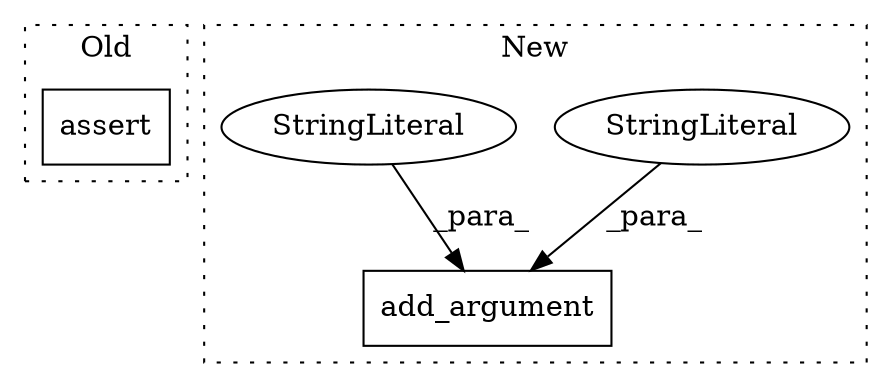 digraph G {
subgraph cluster0 {
1 [label="assert" a="6" s="2455" l="7" shape="box"];
label = "Old";
style="dotted";
}
subgraph cluster1 {
2 [label="add_argument" a="32" s="4220,4335" l="13,1" shape="box"];
3 [label="StringLiteral" a="45" s="4257" l="12" shape="ellipse"];
4 [label="StringLiteral" a="45" s="4238" l="18" shape="ellipse"];
label = "New";
style="dotted";
}
3 -> 2 [label="_para_"];
4 -> 2 [label="_para_"];
}